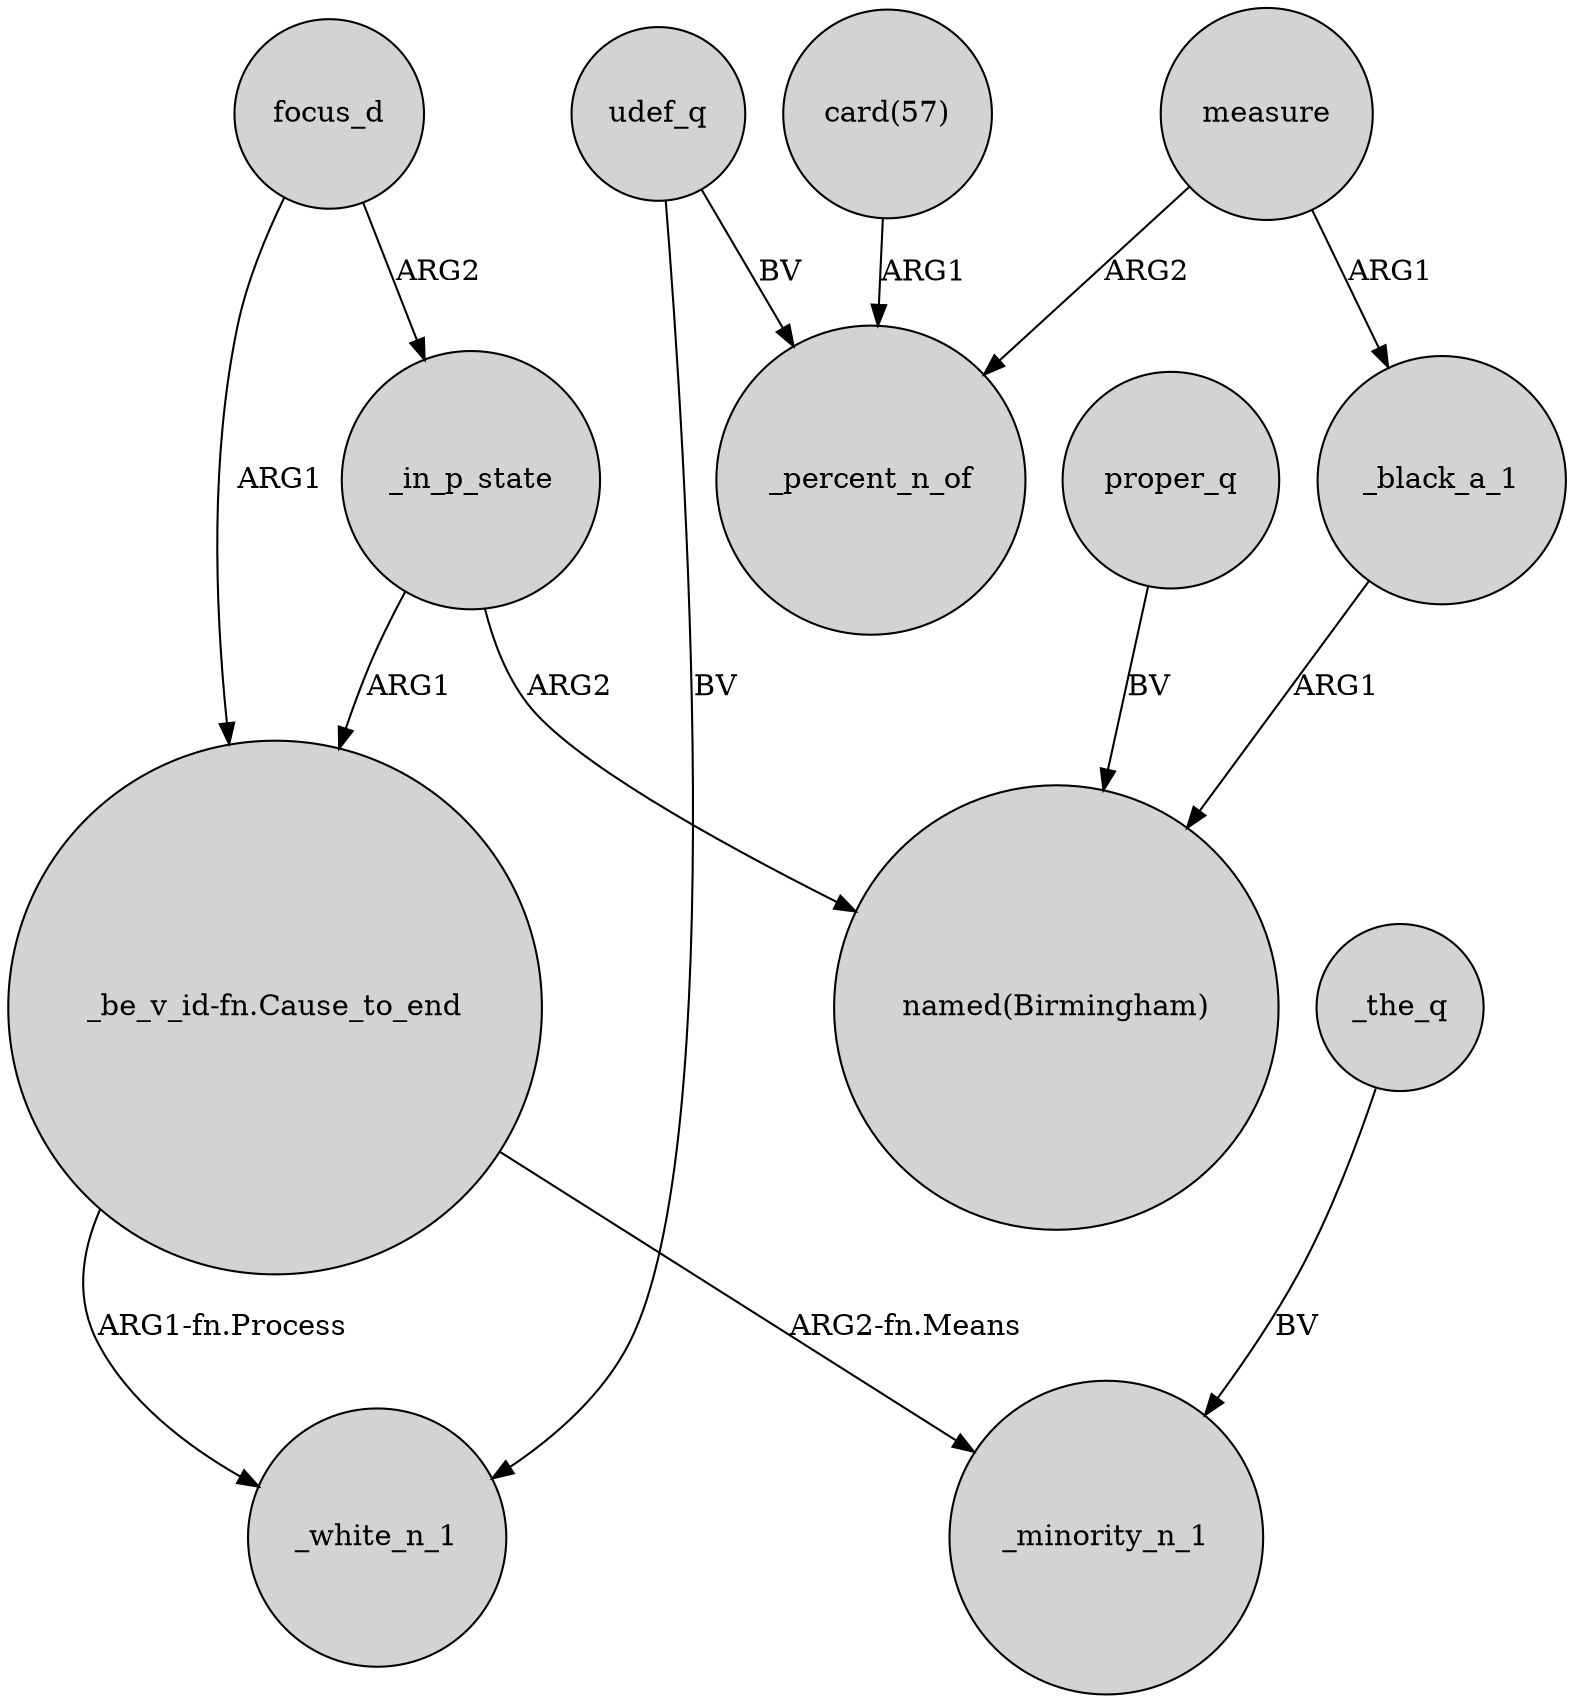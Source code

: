 digraph {
	node [shape=circle style=filled]
	focus_d -> "_be_v_id-fn.Cause_to_end" [label=ARG1]
	udef_q -> _percent_n_of [label=BV]
	"_be_v_id-fn.Cause_to_end" -> _white_n_1 [label="ARG1-fn.Process"]
	focus_d -> _in_p_state [label=ARG2]
	proper_q -> "named(Birmingham)" [label=BV]
	measure -> _percent_n_of [label=ARG2]
	_the_q -> _minority_n_1 [label=BV]
	_in_p_state -> "_be_v_id-fn.Cause_to_end" [label=ARG1]
	_black_a_1 -> "named(Birmingham)" [label=ARG1]
	"_be_v_id-fn.Cause_to_end" -> _minority_n_1 [label="ARG2-fn.Means"]
	_in_p_state -> "named(Birmingham)" [label=ARG2]
	udef_q -> _white_n_1 [label=BV]
	measure -> _black_a_1 [label=ARG1]
	"card(57)" -> _percent_n_of [label=ARG1]
}
